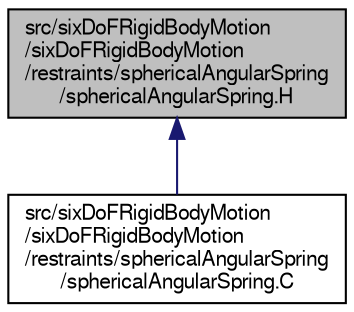 digraph "src/sixDoFRigidBodyMotion/sixDoFRigidBodyMotion/restraints/sphericalAngularSpring/sphericalAngularSpring.H"
{
  bgcolor="transparent";
  edge [fontname="FreeSans",fontsize="10",labelfontname="FreeSans",labelfontsize="10"];
  node [fontname="FreeSans",fontsize="10",shape=record];
  Node164 [label="src/sixDoFRigidBodyMotion\l/sixDoFRigidBodyMotion\l/restraints/sphericalAngularSpring\l/sphericalAngularSpring.H",height=0.2,width=0.4,color="black", fillcolor="grey75", style="filled", fontcolor="black"];
  Node164 -> Node165 [dir="back",color="midnightblue",fontsize="10",style="solid",fontname="FreeSans"];
  Node165 [label="src/sixDoFRigidBodyMotion\l/sixDoFRigidBodyMotion\l/restraints/sphericalAngularSpring\l/sphericalAngularSpring.C",height=0.2,width=0.4,color="black",URL="$a14978.html"];
}
